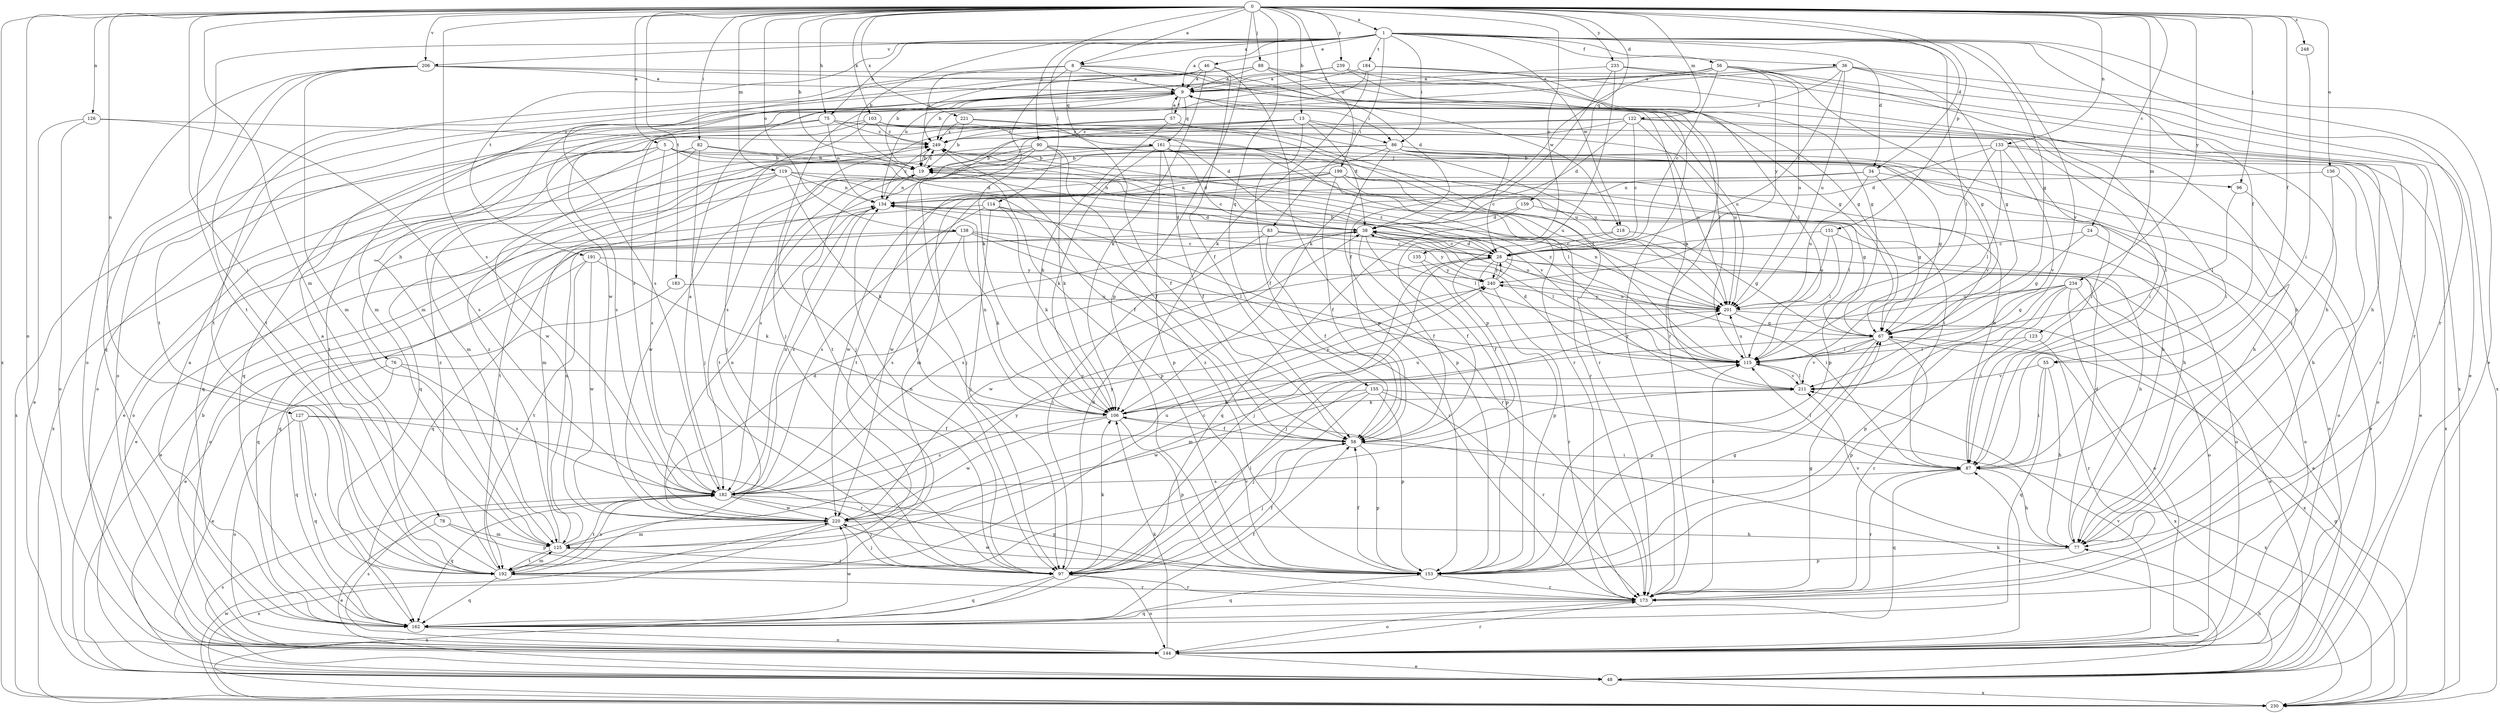 strict digraph  {
0;
1;
5;
8;
9;
13;
19;
24;
28;
34;
36;
38;
46;
48;
55;
56;
57;
58;
67;
75;
76;
77;
78;
82;
83;
86;
87;
88;
90;
96;
97;
103;
106;
114;
115;
119;
122;
123;
125;
126;
127;
133;
134;
135;
136;
138;
144;
151;
153;
155;
159;
161;
162;
173;
182;
183;
184;
191;
192;
199;
201;
206;
211;
218;
220;
221;
230;
233;
234;
239;
240;
248;
249;
0 -> 1  [label=a];
0 -> 5  [label=a];
0 -> 8  [label=a];
0 -> 13  [label=b];
0 -> 19  [label=b];
0 -> 24  [label=c];
0 -> 34  [label=d];
0 -> 55  [label=f];
0 -> 75  [label=h];
0 -> 78  [label=i];
0 -> 82  [label=i];
0 -> 88  [label=j];
0 -> 90  [label=j];
0 -> 96  [label=j];
0 -> 103  [label=k];
0 -> 119  [label=m];
0 -> 122  [label=m];
0 -> 123  [label=m];
0 -> 125  [label=m];
0 -> 126  [label=n];
0 -> 127  [label=n];
0 -> 133  [label=n];
0 -> 135  [label=o];
0 -> 136  [label=o];
0 -> 138  [label=o];
0 -> 144  [label=o];
0 -> 151  [label=p];
0 -> 153  [label=p];
0 -> 155  [label=q];
0 -> 159  [label=q];
0 -> 182  [label=s];
0 -> 183  [label=t];
0 -> 199  [label=u];
0 -> 206  [label=v];
0 -> 221  [label=x];
0 -> 230  [label=x];
0 -> 233  [label=y];
0 -> 234  [label=y];
0 -> 239  [label=y];
0 -> 248  [label=z];
1 -> 8  [label=a];
1 -> 9  [label=a];
1 -> 19  [label=b];
1 -> 34  [label=d];
1 -> 36  [label=d];
1 -> 46  [label=e];
1 -> 48  [label=e];
1 -> 55  [label=f];
1 -> 56  [label=f];
1 -> 67  [label=g];
1 -> 75  [label=h];
1 -> 83  [label=i];
1 -> 86  [label=i];
1 -> 114  [label=l];
1 -> 115  [label=l];
1 -> 173  [label=r];
1 -> 184  [label=t];
1 -> 191  [label=t];
1 -> 192  [label=t];
1 -> 206  [label=v];
1 -> 211  [label=v];
1 -> 218  [label=w];
5 -> 19  [label=b];
5 -> 38  [label=d];
5 -> 76  [label=h];
5 -> 96  [label=j];
5 -> 125  [label=m];
5 -> 182  [label=s];
5 -> 211  [label=v];
5 -> 230  [label=x];
8 -> 9  [label=a];
8 -> 106  [label=k];
8 -> 161  [label=q];
8 -> 173  [label=r];
8 -> 192  [label=t];
8 -> 218  [label=w];
8 -> 249  [label=z];
9 -> 57  [label=f];
9 -> 86  [label=i];
9 -> 97  [label=j];
9 -> 144  [label=o];
9 -> 161  [label=q];
9 -> 201  [label=u];
13 -> 38  [label=d];
13 -> 58  [label=f];
13 -> 86  [label=i];
13 -> 97  [label=j];
13 -> 162  [label=q];
13 -> 201  [label=u];
13 -> 249  [label=z];
19 -> 134  [label=n];
19 -> 153  [label=p];
19 -> 220  [label=w];
19 -> 249  [label=z];
24 -> 28  [label=c];
24 -> 67  [label=g];
24 -> 144  [label=o];
28 -> 19  [label=b];
28 -> 38  [label=d];
28 -> 48  [label=e];
28 -> 87  [label=i];
28 -> 97  [label=j];
28 -> 144  [label=o];
28 -> 153  [label=p];
28 -> 220  [label=w];
28 -> 240  [label=y];
34 -> 48  [label=e];
34 -> 67  [label=g];
34 -> 134  [label=n];
34 -> 201  [label=u];
34 -> 220  [label=w];
36 -> 9  [label=a];
36 -> 28  [label=c];
36 -> 48  [label=e];
36 -> 67  [label=g];
36 -> 134  [label=n];
36 -> 201  [label=u];
36 -> 230  [label=x];
36 -> 249  [label=z];
38 -> 28  [label=c];
38 -> 58  [label=f];
38 -> 115  [label=l];
38 -> 153  [label=p];
38 -> 162  [label=q];
38 -> 182  [label=s];
38 -> 201  [label=u];
38 -> 240  [label=y];
46 -> 9  [label=a];
46 -> 19  [label=b];
46 -> 58  [label=f];
46 -> 106  [label=k];
46 -> 153  [label=p];
46 -> 182  [label=s];
48 -> 77  [label=h];
48 -> 106  [label=k];
48 -> 182  [label=s];
48 -> 230  [label=x];
55 -> 77  [label=h];
55 -> 87  [label=i];
55 -> 162  [label=q];
55 -> 211  [label=v];
56 -> 9  [label=a];
56 -> 28  [label=c];
56 -> 67  [label=g];
56 -> 77  [label=h];
56 -> 106  [label=k];
56 -> 125  [label=m];
56 -> 201  [label=u];
56 -> 220  [label=w];
56 -> 230  [label=x];
56 -> 240  [label=y];
57 -> 9  [label=a];
57 -> 97  [label=j];
57 -> 106  [label=k];
57 -> 173  [label=r];
57 -> 201  [label=u];
57 -> 249  [label=z];
58 -> 87  [label=i];
58 -> 97  [label=j];
58 -> 153  [label=p];
67 -> 115  [label=l];
67 -> 125  [label=m];
67 -> 153  [label=p];
67 -> 173  [label=r];
67 -> 211  [label=v];
67 -> 230  [label=x];
75 -> 87  [label=i];
75 -> 134  [label=n];
75 -> 144  [label=o];
75 -> 192  [label=t];
75 -> 201  [label=u];
75 -> 249  [label=z];
76 -> 48  [label=e];
76 -> 162  [label=q];
76 -> 182  [label=s];
76 -> 211  [label=v];
77 -> 38  [label=d];
77 -> 153  [label=p];
77 -> 211  [label=v];
78 -> 48  [label=e];
78 -> 125  [label=m];
78 -> 153  [label=p];
82 -> 19  [label=b];
82 -> 28  [label=c];
82 -> 97  [label=j];
82 -> 162  [label=q];
82 -> 220  [label=w];
83 -> 28  [label=c];
83 -> 58  [label=f];
83 -> 97  [label=j];
83 -> 144  [label=o];
83 -> 162  [label=q];
86 -> 19  [label=b];
86 -> 28  [label=c];
86 -> 67  [label=g];
86 -> 77  [label=h];
86 -> 153  [label=p];
86 -> 182  [label=s];
86 -> 192  [label=t];
86 -> 211  [label=v];
87 -> 19  [label=b];
87 -> 77  [label=h];
87 -> 115  [label=l];
87 -> 162  [label=q];
87 -> 173  [label=r];
87 -> 182  [label=s];
88 -> 9  [label=a];
88 -> 38  [label=d];
88 -> 67  [label=g];
88 -> 87  [label=i];
88 -> 125  [label=m];
88 -> 192  [label=t];
90 -> 19  [label=b];
90 -> 58  [label=f];
90 -> 97  [label=j];
90 -> 106  [label=k];
90 -> 144  [label=o];
90 -> 162  [label=q];
90 -> 192  [label=t];
90 -> 201  [label=u];
96 -> 115  [label=l];
96 -> 144  [label=o];
97 -> 38  [label=d];
97 -> 58  [label=f];
97 -> 106  [label=k];
97 -> 115  [label=l];
97 -> 134  [label=n];
97 -> 144  [label=o];
97 -> 162  [label=q];
97 -> 173  [label=r];
97 -> 230  [label=x];
103 -> 38  [label=d];
103 -> 97  [label=j];
103 -> 115  [label=l];
103 -> 173  [label=r];
103 -> 182  [label=s];
103 -> 230  [label=x];
103 -> 249  [label=z];
106 -> 58  [label=f];
106 -> 134  [label=n];
106 -> 153  [label=p];
106 -> 182  [label=s];
106 -> 201  [label=u];
106 -> 220  [label=w];
106 -> 240  [label=y];
114 -> 38  [label=d];
114 -> 48  [label=e];
114 -> 97  [label=j];
114 -> 106  [label=k];
114 -> 173  [label=r];
114 -> 182  [label=s];
115 -> 38  [label=d];
115 -> 201  [label=u];
115 -> 211  [label=v];
115 -> 249  [label=z];
119 -> 58  [label=f];
119 -> 87  [label=i];
119 -> 106  [label=k];
119 -> 125  [label=m];
119 -> 134  [label=n];
119 -> 144  [label=o];
119 -> 192  [label=t];
122 -> 28  [label=c];
122 -> 38  [label=d];
122 -> 87  [label=i];
122 -> 173  [label=r];
122 -> 182  [label=s];
122 -> 192  [label=t];
122 -> 201  [label=u];
122 -> 249  [label=z];
123 -> 115  [label=l];
123 -> 153  [label=p];
123 -> 173  [label=r];
125 -> 97  [label=j];
125 -> 134  [label=n];
125 -> 192  [label=t];
125 -> 240  [label=y];
125 -> 249  [label=z];
126 -> 48  [label=e];
126 -> 144  [label=o];
126 -> 182  [label=s];
126 -> 249  [label=z];
127 -> 58  [label=f];
127 -> 144  [label=o];
127 -> 162  [label=q];
127 -> 173  [label=r];
127 -> 192  [label=t];
133 -> 19  [label=b];
133 -> 38  [label=d];
133 -> 48  [label=e];
133 -> 115  [label=l];
133 -> 153  [label=p];
133 -> 211  [label=v];
133 -> 230  [label=x];
134 -> 38  [label=d];
134 -> 115  [label=l];
134 -> 182  [label=s];
134 -> 249  [label=z];
135 -> 58  [label=f];
135 -> 240  [label=y];
136 -> 77  [label=h];
136 -> 87  [label=i];
136 -> 134  [label=n];
138 -> 28  [label=c];
138 -> 48  [label=e];
138 -> 106  [label=k];
138 -> 115  [label=l];
138 -> 144  [label=o];
138 -> 173  [label=r];
138 -> 182  [label=s];
144 -> 19  [label=b];
144 -> 48  [label=e];
144 -> 87  [label=i];
144 -> 106  [label=k];
144 -> 173  [label=r];
144 -> 182  [label=s];
144 -> 211  [label=v];
151 -> 28  [label=c];
151 -> 77  [label=h];
151 -> 115  [label=l];
151 -> 201  [label=u];
153 -> 58  [label=f];
153 -> 67  [label=g];
153 -> 162  [label=q];
153 -> 173  [label=r];
153 -> 220  [label=w];
153 -> 249  [label=z];
155 -> 97  [label=j];
155 -> 106  [label=k];
155 -> 153  [label=p];
155 -> 173  [label=r];
155 -> 220  [label=w];
155 -> 230  [label=x];
159 -> 38  [label=d];
159 -> 144  [label=o];
159 -> 162  [label=q];
161 -> 19  [label=b];
161 -> 38  [label=d];
161 -> 48  [label=e];
161 -> 58  [label=f];
161 -> 77  [label=h];
161 -> 106  [label=k];
161 -> 153  [label=p];
161 -> 173  [label=r];
162 -> 9  [label=a];
162 -> 58  [label=f];
162 -> 144  [label=o];
162 -> 220  [label=w];
173 -> 67  [label=g];
173 -> 115  [label=l];
173 -> 144  [label=o];
173 -> 162  [label=q];
182 -> 9  [label=a];
182 -> 97  [label=j];
182 -> 134  [label=n];
182 -> 153  [label=p];
182 -> 162  [label=q];
182 -> 192  [label=t];
182 -> 220  [label=w];
182 -> 240  [label=y];
183 -> 48  [label=e];
183 -> 201  [label=u];
184 -> 9  [label=a];
184 -> 19  [label=b];
184 -> 77  [label=h];
184 -> 106  [label=k];
184 -> 115  [label=l];
191 -> 106  [label=k];
191 -> 162  [label=q];
191 -> 192  [label=t];
191 -> 220  [label=w];
191 -> 240  [label=y];
192 -> 9  [label=a];
192 -> 28  [label=c];
192 -> 125  [label=m];
192 -> 162  [label=q];
192 -> 173  [label=r];
192 -> 182  [label=s];
192 -> 211  [label=v];
192 -> 249  [label=z];
199 -> 58  [label=f];
199 -> 67  [label=g];
199 -> 77  [label=h];
199 -> 115  [label=l];
199 -> 125  [label=m];
199 -> 134  [label=n];
199 -> 220  [label=w];
201 -> 67  [label=g];
201 -> 134  [label=n];
201 -> 230  [label=x];
201 -> 240  [label=y];
206 -> 9  [label=a];
206 -> 67  [label=g];
206 -> 115  [label=l];
206 -> 125  [label=m];
206 -> 144  [label=o];
206 -> 162  [label=q];
206 -> 192  [label=t];
211 -> 9  [label=a];
211 -> 106  [label=k];
211 -> 115  [label=l];
218 -> 28  [label=c];
218 -> 58  [label=f];
218 -> 67  [label=g];
220 -> 38  [label=d];
220 -> 77  [label=h];
220 -> 97  [label=j];
220 -> 125  [label=m];
220 -> 134  [label=n];
220 -> 201  [label=u];
220 -> 230  [label=x];
221 -> 19  [label=b];
221 -> 58  [label=f];
221 -> 87  [label=i];
221 -> 249  [label=z];
230 -> 67  [label=g];
230 -> 220  [label=w];
233 -> 9  [label=a];
233 -> 58  [label=f];
233 -> 77  [label=h];
233 -> 153  [label=p];
233 -> 173  [label=r];
234 -> 48  [label=e];
234 -> 67  [label=g];
234 -> 87  [label=i];
234 -> 97  [label=j];
234 -> 144  [label=o];
234 -> 153  [label=p];
234 -> 201  [label=u];
239 -> 9  [label=a];
239 -> 67  [label=g];
239 -> 173  [label=r];
239 -> 182  [label=s];
240 -> 28  [label=c];
240 -> 173  [label=r];
240 -> 201  [label=u];
240 -> 249  [label=z];
248 -> 87  [label=i];
249 -> 19  [label=b];
249 -> 115  [label=l];
}
